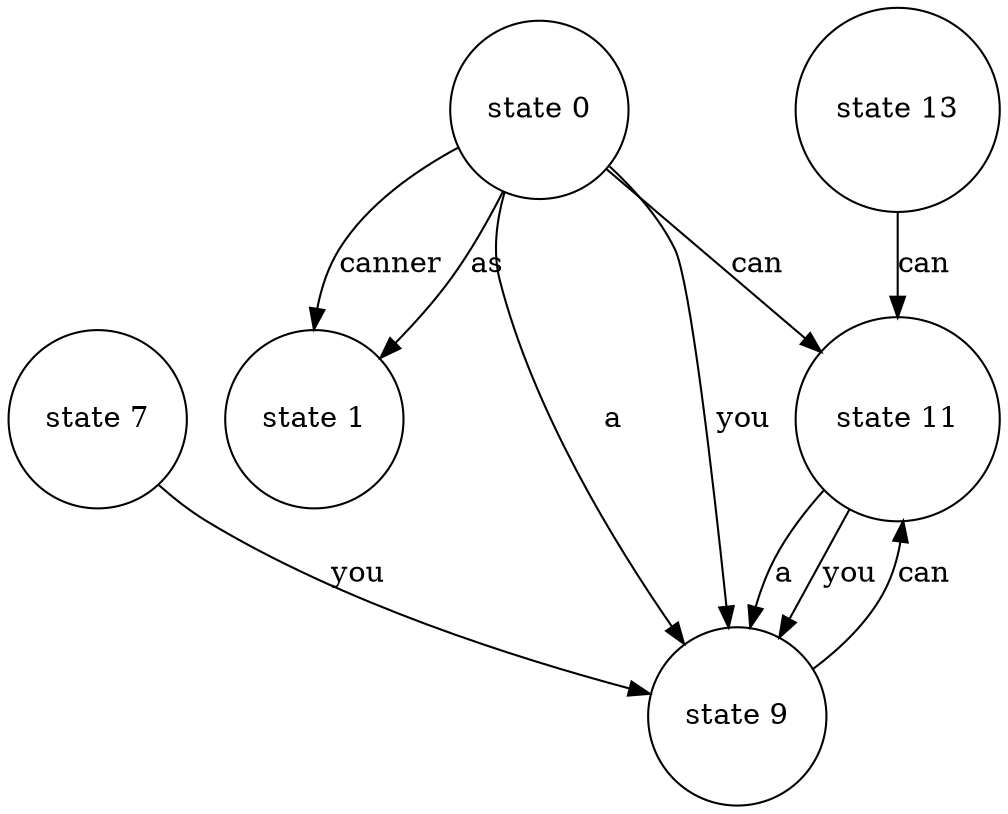 digraph abc{ 
node [shape = circle, ordering=out];"state 11" -> "state 9" [ label="a" ]; 
"state 11" -> "state 9" [ label="you" ]; 
"state 7" -> "state 9" [ label="you" ]; 
"state 0" -> "state 1" [ label="canner" ]; 
"state 0" -> "state 9" [ label="a" ]; 
"state 0" -> "state 1" [ label="as" ]; 
"state 0" -> "state 11" [ label="can" ]; 
"state 0" -> "state 9" [ label="you" ]; 
"state 13" -> "state 11" [ label="can" ]; 
"state 9" -> "state 11" [ label="can" ]; 
}